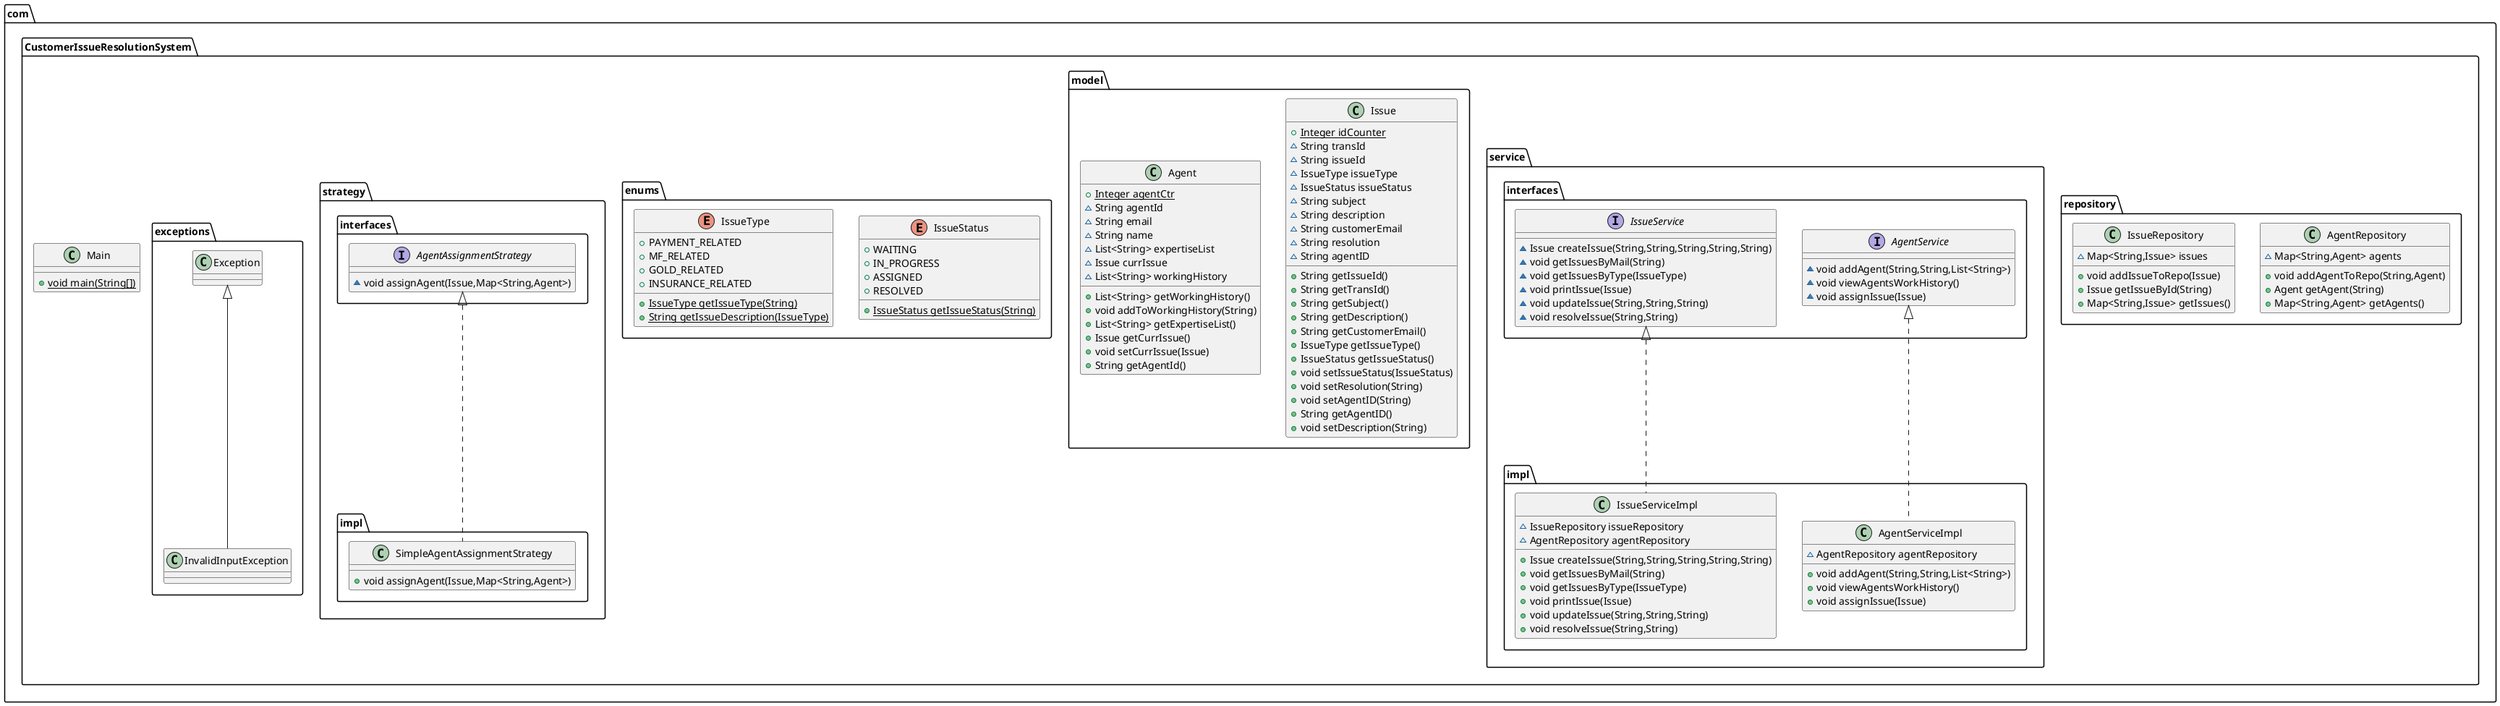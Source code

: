 @startuml
class com.CustomerIssueResolutionSystem.repository.AgentRepository {
~ Map<String,Agent> agents
+ void addAgentToRepo(String,Agent)
+ Agent getAgent(String)
+ Map<String,Agent> getAgents()
}


interface com.CustomerIssueResolutionSystem.service.interfaces.AgentService {
~ void addAgent(String,String,List<String>)
~ void viewAgentsWorkHistory()
~ void assignIssue(Issue)
}

class com.CustomerIssueResolutionSystem.Main {
+ {static} void main(String[])
}

class com.CustomerIssueResolutionSystem.model.Issue {
+ {static} Integer idCounter
~ String transId
~ String issueId
~ IssueType issueType
~ IssueStatus issueStatus
~ String subject
~ String description
~ String customerEmail
~ String resolution
~ String agentID
+ String getIssueId()
+ String getTransId()
+ String getSubject()
+ String getDescription()
+ String getCustomerEmail()
+ IssueType getIssueType()
+ IssueStatus getIssueStatus()
+ void setIssueStatus(IssueStatus)
+ void setResolution(String)
+ void setAgentID(String)
+ String getAgentID()
+ void setDescription(String)
}


enum com.CustomerIssueResolutionSystem.enums.IssueStatus {
+  WAITING
+  IN_PROGRESS
+  ASSIGNED
+  RESOLVED
+ {static} IssueStatus getIssueStatus(String)
}


class com.CustomerIssueResolutionSystem.model.Agent {
+ {static} Integer agentCtr
~ String agentId
~ String email
~ String name
~ List<String> expertiseList
~ Issue currIssue
~ List<String> workingHistory
+ List<String> getWorkingHistory()
+ void addToWorkingHistory(String)
+ List<String> getExpertiseList()
+ Issue getCurrIssue()
+ void setCurrIssue(Issue)
+ String getAgentId()
}


class com.CustomerIssueResolutionSystem.strategy.impl.SimpleAgentAssignmentStrategy {
+ void assignAgent(Issue,Map<String,Agent>)
}

class com.CustomerIssueResolutionSystem.service.impl.IssueServiceImpl {
~ IssueRepository issueRepository
~ AgentRepository agentRepository
+ Issue createIssue(String,String,String,String,String)
+ void getIssuesByMail(String)
+ void getIssuesByType(IssueType)
+ void printIssue(Issue)
+ void updateIssue(String,String,String)
+ void resolveIssue(String,String)
}


interface com.CustomerIssueResolutionSystem.service.interfaces.IssueService {
~ Issue createIssue(String,String,String,String,String)
~ void getIssuesByMail(String)
~ void getIssuesByType(IssueType)
~ void printIssue(Issue)
~ void updateIssue(String,String,String)
~ void resolveIssue(String,String)
}

interface com.CustomerIssueResolutionSystem.strategy.interfaces.AgentAssignmentStrategy {
~ void assignAgent(Issue,Map<String,Agent>)
}

class com.CustomerIssueResolutionSystem.service.impl.AgentServiceImpl {
~ AgentRepository agentRepository
+ void addAgent(String,String,List<String>)
+ void viewAgentsWorkHistory()
+ void assignIssue(Issue)
}


enum com.CustomerIssueResolutionSystem.enums.IssueType {
+  PAYMENT_RELATED
+  MF_RELATED
+  GOLD_RELATED
+  INSURANCE_RELATED
+ {static} IssueType getIssueType(String)
+ {static} String getIssueDescription(IssueType)
}


class com.CustomerIssueResolutionSystem.repository.IssueRepository {
~ Map<String,Issue> issues
+ void addIssueToRepo(Issue)
+ Issue getIssueById(String)
+ Map<String,Issue> getIssues()
}


class com.CustomerIssueResolutionSystem.exceptions.InvalidInputException {
}


com.CustomerIssueResolutionSystem.strategy.interfaces.AgentAssignmentStrategy <|.. com.CustomerIssueResolutionSystem.strategy.impl.SimpleAgentAssignmentStrategy
com.CustomerIssueResolutionSystem.service.interfaces.IssueService <|.. com.CustomerIssueResolutionSystem.service.impl.IssueServiceImpl
com.CustomerIssueResolutionSystem.service.interfaces.AgentService <|.. com.CustomerIssueResolutionSystem.service.impl.AgentServiceImpl
com.CustomerIssueResolutionSystem.exceptions.Exception <|-- com.CustomerIssueResolutionSystem.exceptions.InvalidInputException
@enduml